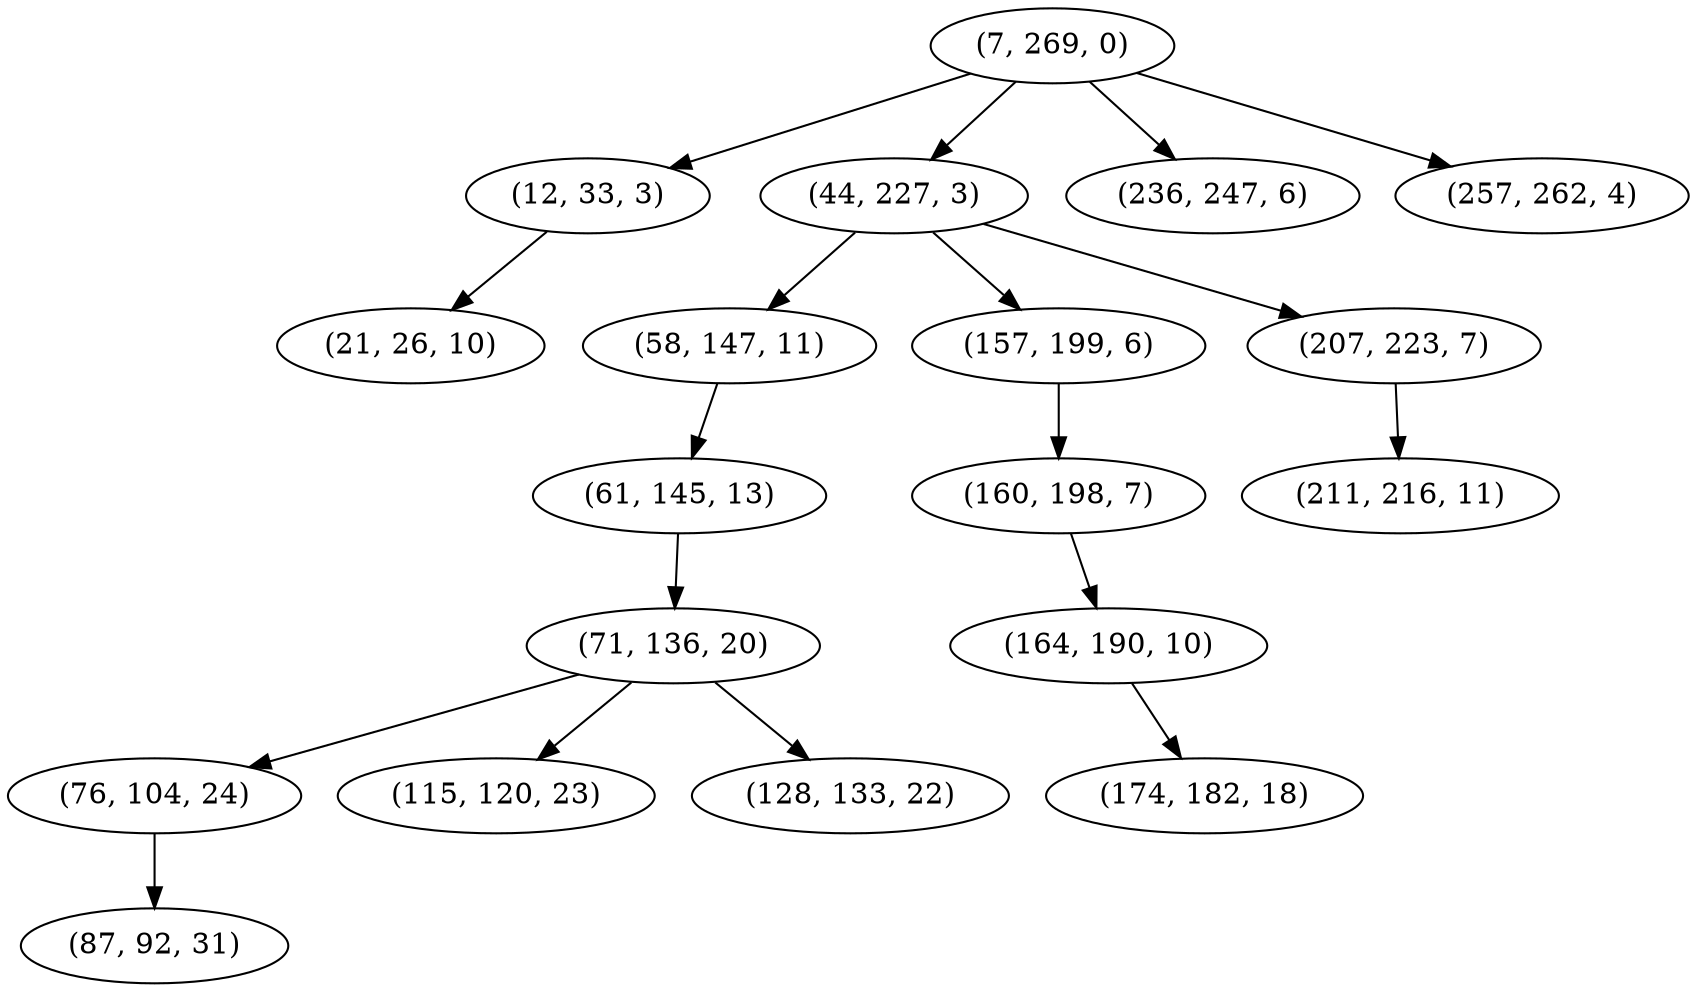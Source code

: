 digraph tree {
    "(7, 269, 0)";
    "(12, 33, 3)";
    "(21, 26, 10)";
    "(44, 227, 3)";
    "(58, 147, 11)";
    "(61, 145, 13)";
    "(71, 136, 20)";
    "(76, 104, 24)";
    "(87, 92, 31)";
    "(115, 120, 23)";
    "(128, 133, 22)";
    "(157, 199, 6)";
    "(160, 198, 7)";
    "(164, 190, 10)";
    "(174, 182, 18)";
    "(207, 223, 7)";
    "(211, 216, 11)";
    "(236, 247, 6)";
    "(257, 262, 4)";
    "(7, 269, 0)" -> "(12, 33, 3)";
    "(7, 269, 0)" -> "(44, 227, 3)";
    "(7, 269, 0)" -> "(236, 247, 6)";
    "(7, 269, 0)" -> "(257, 262, 4)";
    "(12, 33, 3)" -> "(21, 26, 10)";
    "(44, 227, 3)" -> "(58, 147, 11)";
    "(44, 227, 3)" -> "(157, 199, 6)";
    "(44, 227, 3)" -> "(207, 223, 7)";
    "(58, 147, 11)" -> "(61, 145, 13)";
    "(61, 145, 13)" -> "(71, 136, 20)";
    "(71, 136, 20)" -> "(76, 104, 24)";
    "(71, 136, 20)" -> "(115, 120, 23)";
    "(71, 136, 20)" -> "(128, 133, 22)";
    "(76, 104, 24)" -> "(87, 92, 31)";
    "(157, 199, 6)" -> "(160, 198, 7)";
    "(160, 198, 7)" -> "(164, 190, 10)";
    "(164, 190, 10)" -> "(174, 182, 18)";
    "(207, 223, 7)" -> "(211, 216, 11)";
}
